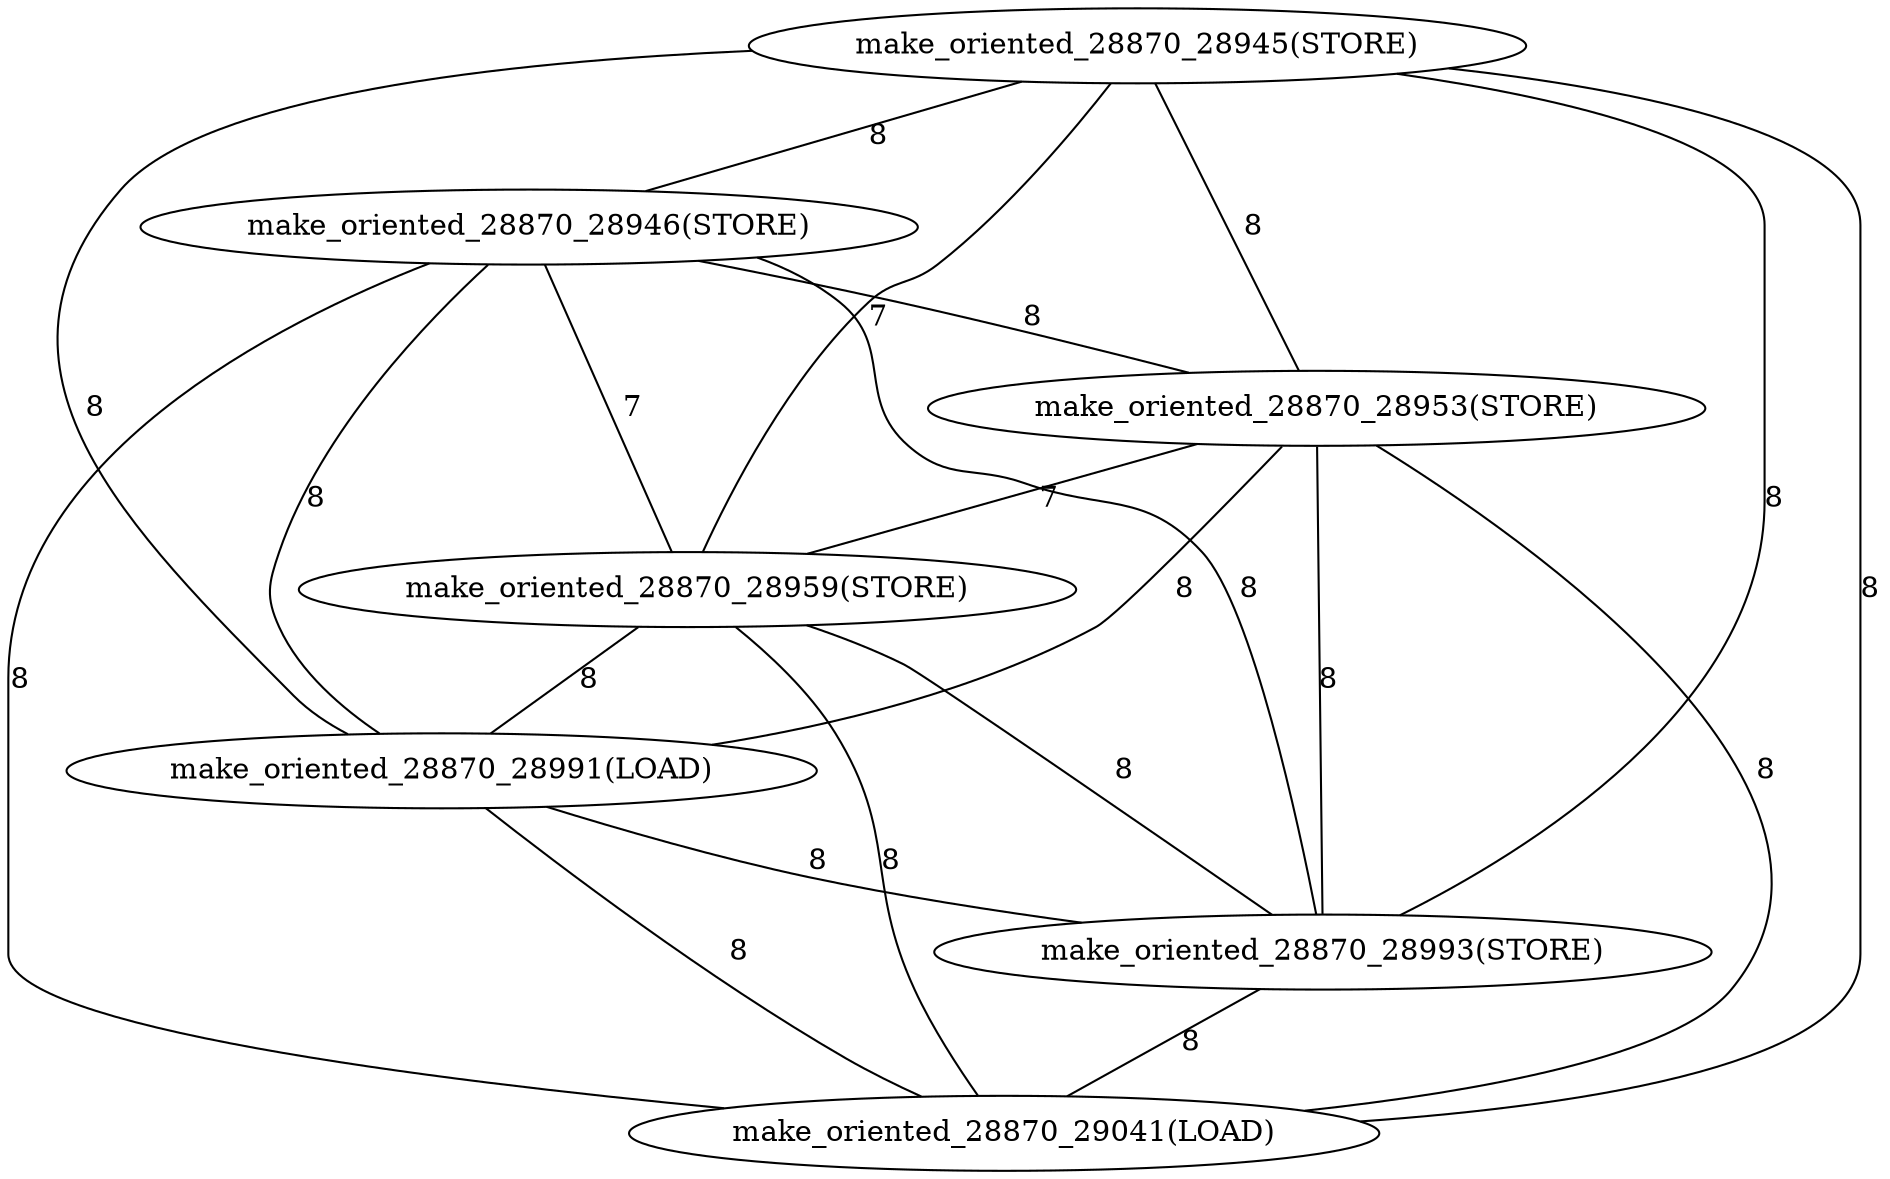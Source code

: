 graph G {
0[label="make_oriented_28870_28945(STORE)"];
1[label="make_oriented_28870_28946(STORE)"];
2[label="make_oriented_28870_28991(LOAD)"];
3[label="make_oriented_28870_28959(STORE)"];
4[label="make_oriented_28870_29041(LOAD)"];
5[label="make_oriented_28870_28953(STORE)"];
6[label="make_oriented_28870_28993(STORE)"];
0--1 [label="8"];
0--5 [label="8"];
0--3 [label="7"];
0--2 [label="8"];
0--6 [label="8"];
0--4 [label="8"];
1--5 [label="8"];
1--3 [label="7"];
1--2 [label="8"];
1--6 [label="8"];
1--4 [label="8"];
5--3 [label="7"];
5--2 [label="8"];
5--6 [label="8"];
5--4 [label="8"];
3--2 [label="8"];
3--6 [label="8"];
3--4 [label="8"];
2--6 [label="8"];
2--4 [label="8"];
6--4 [label="8"];
}
